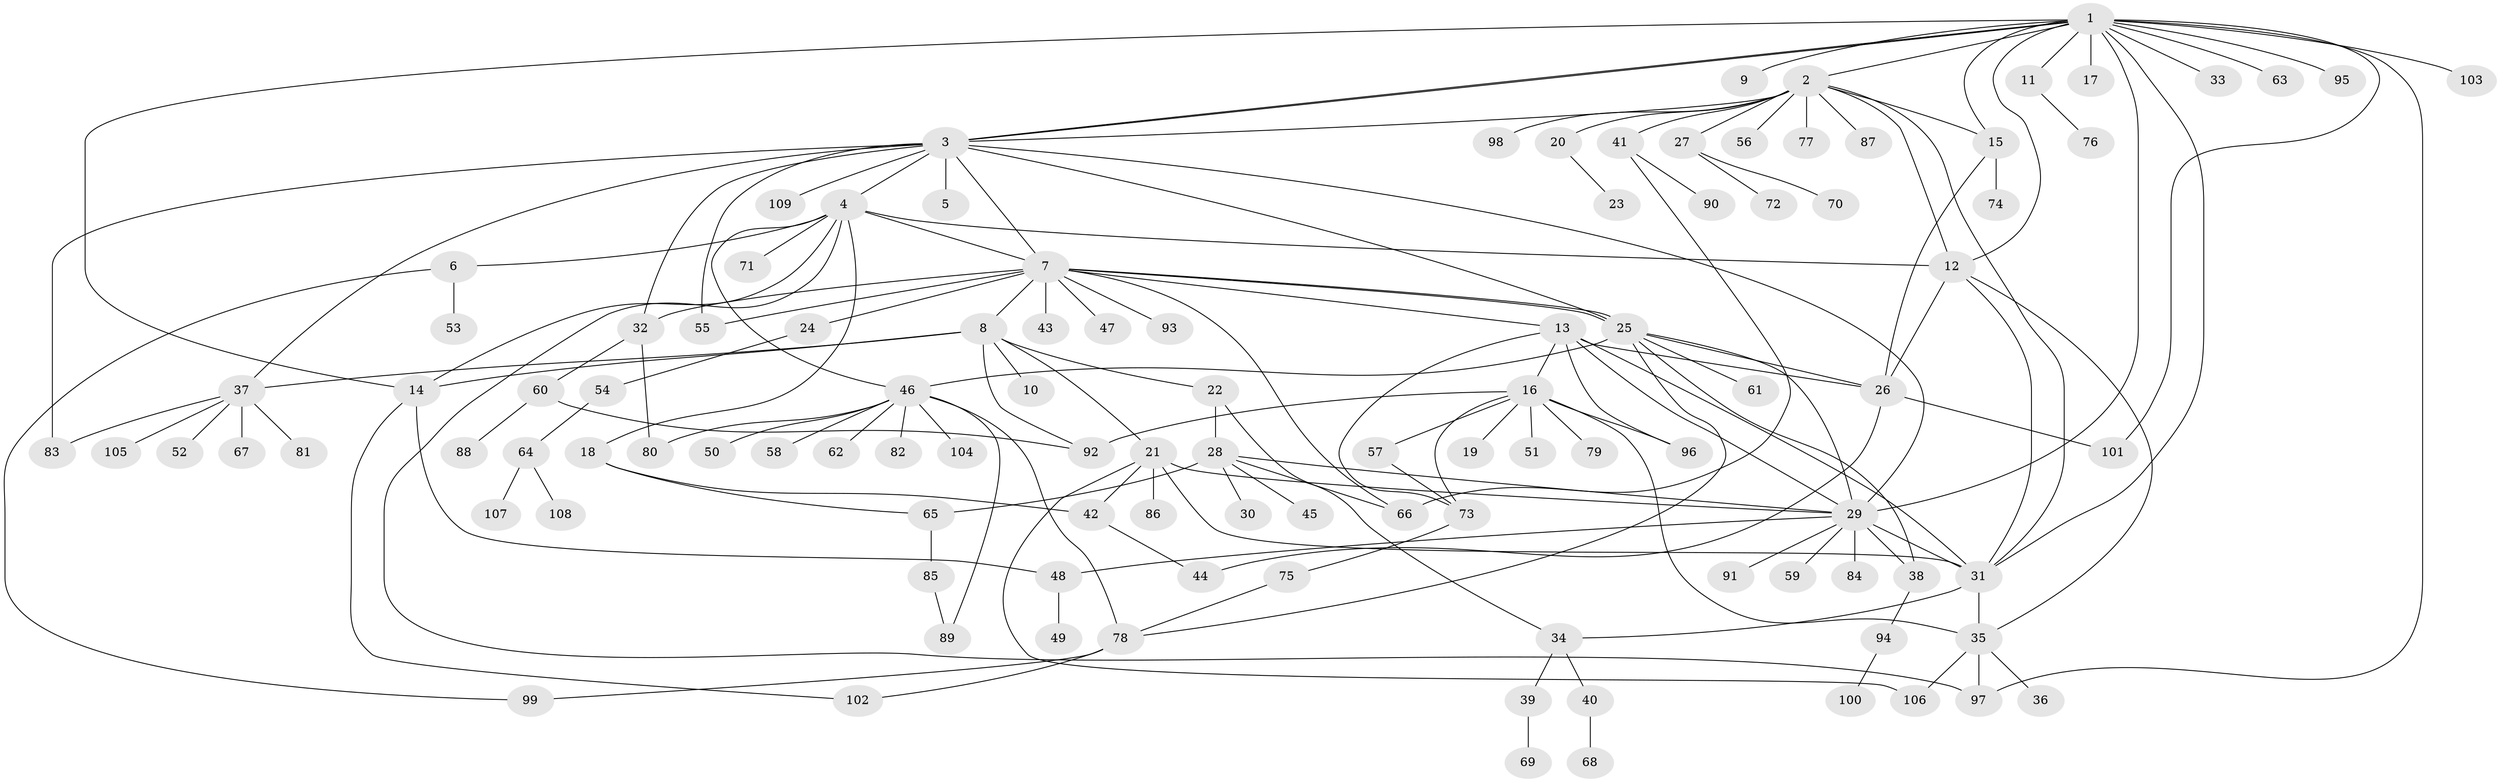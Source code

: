 // Generated by graph-tools (version 1.1) at 2025/35/03/09/25 02:35:52]
// undirected, 109 vertices, 161 edges
graph export_dot {
graph [start="1"]
  node [color=gray90,style=filled];
  1;
  2;
  3;
  4;
  5;
  6;
  7;
  8;
  9;
  10;
  11;
  12;
  13;
  14;
  15;
  16;
  17;
  18;
  19;
  20;
  21;
  22;
  23;
  24;
  25;
  26;
  27;
  28;
  29;
  30;
  31;
  32;
  33;
  34;
  35;
  36;
  37;
  38;
  39;
  40;
  41;
  42;
  43;
  44;
  45;
  46;
  47;
  48;
  49;
  50;
  51;
  52;
  53;
  54;
  55;
  56;
  57;
  58;
  59;
  60;
  61;
  62;
  63;
  64;
  65;
  66;
  67;
  68;
  69;
  70;
  71;
  72;
  73;
  74;
  75;
  76;
  77;
  78;
  79;
  80;
  81;
  82;
  83;
  84;
  85;
  86;
  87;
  88;
  89;
  90;
  91;
  92;
  93;
  94;
  95;
  96;
  97;
  98;
  99;
  100;
  101;
  102;
  103;
  104;
  105;
  106;
  107;
  108;
  109;
  1 -- 2;
  1 -- 3;
  1 -- 3;
  1 -- 9;
  1 -- 11;
  1 -- 12;
  1 -- 14;
  1 -- 15;
  1 -- 17;
  1 -- 29;
  1 -- 31;
  1 -- 33;
  1 -- 63;
  1 -- 95;
  1 -- 97;
  1 -- 101;
  1 -- 103;
  2 -- 3;
  2 -- 12;
  2 -- 15;
  2 -- 20;
  2 -- 27;
  2 -- 31;
  2 -- 41;
  2 -- 56;
  2 -- 77;
  2 -- 87;
  2 -- 98;
  3 -- 4;
  3 -- 5;
  3 -- 7;
  3 -- 25;
  3 -- 29;
  3 -- 32;
  3 -- 37;
  3 -- 55;
  3 -- 83;
  3 -- 109;
  4 -- 6;
  4 -- 7;
  4 -- 12;
  4 -- 14;
  4 -- 18;
  4 -- 46;
  4 -- 71;
  4 -- 97;
  6 -- 53;
  6 -- 99;
  7 -- 8;
  7 -- 13;
  7 -- 24;
  7 -- 25;
  7 -- 25;
  7 -- 32;
  7 -- 43;
  7 -- 47;
  7 -- 55;
  7 -- 66;
  7 -- 93;
  8 -- 10;
  8 -- 14;
  8 -- 21;
  8 -- 22;
  8 -- 37;
  8 -- 92;
  11 -- 76;
  12 -- 26;
  12 -- 31;
  12 -- 35;
  13 -- 16;
  13 -- 26;
  13 -- 29;
  13 -- 31;
  13 -- 73;
  13 -- 96;
  14 -- 48;
  14 -- 102;
  15 -- 26;
  15 -- 74;
  16 -- 19;
  16 -- 35;
  16 -- 51;
  16 -- 57;
  16 -- 73;
  16 -- 79;
  16 -- 92;
  16 -- 96;
  18 -- 42;
  18 -- 65;
  20 -- 23;
  21 -- 29;
  21 -- 31;
  21 -- 42;
  21 -- 86;
  21 -- 106;
  22 -- 28;
  22 -- 34;
  24 -- 54;
  25 -- 26;
  25 -- 29;
  25 -- 38;
  25 -- 46;
  25 -- 61;
  25 -- 78;
  26 -- 44;
  26 -- 101;
  27 -- 70;
  27 -- 72;
  28 -- 29;
  28 -- 30;
  28 -- 45;
  28 -- 65;
  28 -- 66;
  29 -- 31;
  29 -- 38;
  29 -- 48;
  29 -- 59;
  29 -- 84;
  29 -- 91;
  31 -- 34;
  31 -- 35;
  32 -- 60;
  32 -- 80;
  34 -- 39;
  34 -- 40;
  35 -- 36;
  35 -- 97;
  35 -- 106;
  37 -- 52;
  37 -- 67;
  37 -- 81;
  37 -- 83;
  37 -- 105;
  38 -- 94;
  39 -- 69;
  40 -- 68;
  41 -- 66;
  41 -- 90;
  42 -- 44;
  46 -- 50;
  46 -- 58;
  46 -- 62;
  46 -- 78;
  46 -- 80;
  46 -- 82;
  46 -- 89;
  46 -- 104;
  48 -- 49;
  54 -- 64;
  57 -- 73;
  60 -- 88;
  60 -- 92;
  64 -- 107;
  64 -- 108;
  65 -- 85;
  73 -- 75;
  75 -- 78;
  78 -- 99;
  78 -- 102;
  85 -- 89;
  94 -- 100;
}
